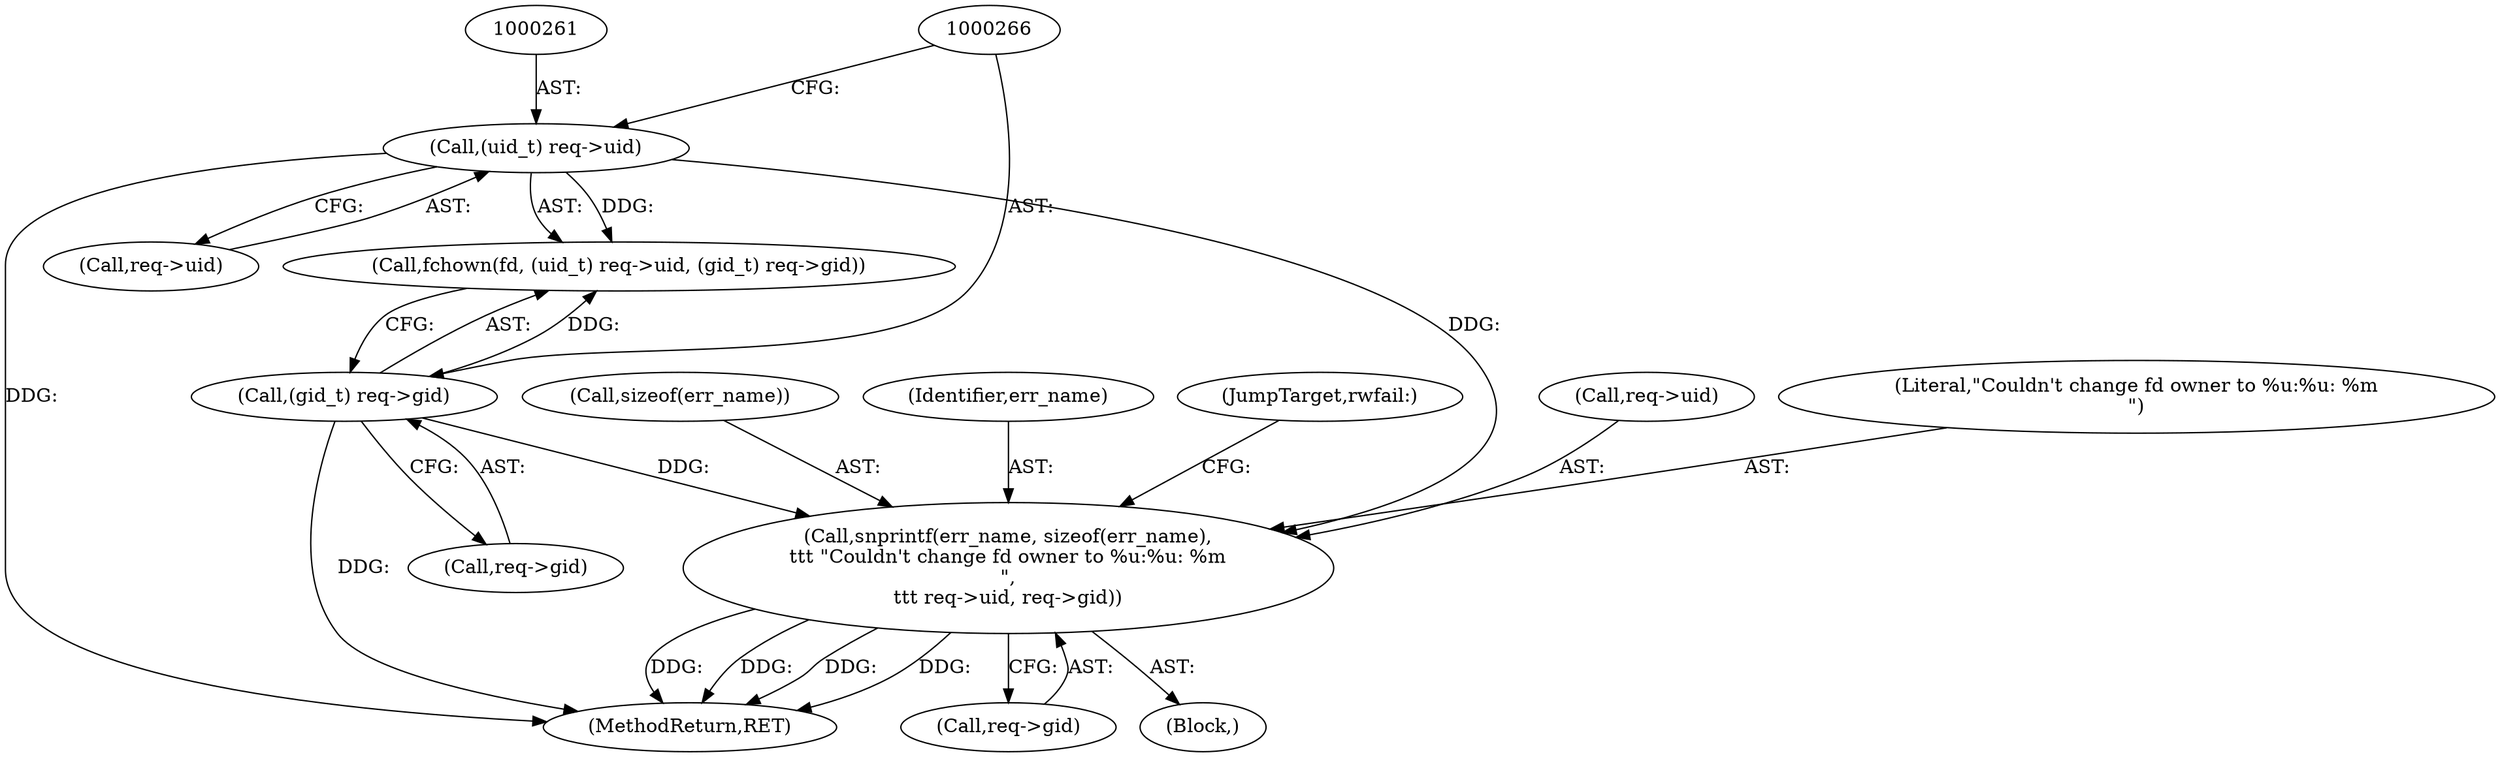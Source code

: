 digraph "0_slurm_92362a92fffe60187df61f99ab11c249d44120ee@API" {
"1000273" [label="(Call,snprintf(err_name, sizeof(err_name),\n\t\t\t \"Couldn't change fd owner to %u:%u: %m\n\",\n\t\t\t req->uid, req->gid))"];
"1000260" [label="(Call,(uid_t) req->uid)"];
"1000265" [label="(Call,(gid_t) req->gid)"];
"1000260" [label="(Call,(uid_t) req->uid)"];
"1000278" [label="(Call,req->uid)"];
"1000277" [label="(Literal,\"Couldn't change fd owner to %u:%u: %m\n\")"];
"1000272" [label="(Block,)"];
"1000267" [label="(Call,req->gid)"];
"1000262" [label="(Call,req->uid)"];
"1000273" [label="(Call,snprintf(err_name, sizeof(err_name),\n\t\t\t \"Couldn't change fd owner to %u:%u: %m\n\",\n\t\t\t req->uid, req->gid))"];
"1000281" [label="(Call,req->gid)"];
"1000275" [label="(Call,sizeof(err_name))"];
"1000287" [label="(MethodReturn,RET)"];
"1000274" [label="(Identifier,err_name)"];
"1000265" [label="(Call,(gid_t) req->gid)"];
"1000284" [label="(JumpTarget,rwfail:)"];
"1000258" [label="(Call,fchown(fd, (uid_t) req->uid, (gid_t) req->gid))"];
"1000273" -> "1000272"  [label="AST: "];
"1000273" -> "1000281"  [label="CFG: "];
"1000274" -> "1000273"  [label="AST: "];
"1000275" -> "1000273"  [label="AST: "];
"1000277" -> "1000273"  [label="AST: "];
"1000278" -> "1000273"  [label="AST: "];
"1000281" -> "1000273"  [label="AST: "];
"1000284" -> "1000273"  [label="CFG: "];
"1000273" -> "1000287"  [label="DDG: "];
"1000273" -> "1000287"  [label="DDG: "];
"1000273" -> "1000287"  [label="DDG: "];
"1000273" -> "1000287"  [label="DDG: "];
"1000260" -> "1000273"  [label="DDG: "];
"1000265" -> "1000273"  [label="DDG: "];
"1000260" -> "1000258"  [label="AST: "];
"1000260" -> "1000262"  [label="CFG: "];
"1000261" -> "1000260"  [label="AST: "];
"1000262" -> "1000260"  [label="AST: "];
"1000266" -> "1000260"  [label="CFG: "];
"1000260" -> "1000287"  [label="DDG: "];
"1000260" -> "1000258"  [label="DDG: "];
"1000265" -> "1000258"  [label="AST: "];
"1000265" -> "1000267"  [label="CFG: "];
"1000266" -> "1000265"  [label="AST: "];
"1000267" -> "1000265"  [label="AST: "];
"1000258" -> "1000265"  [label="CFG: "];
"1000265" -> "1000287"  [label="DDG: "];
"1000265" -> "1000258"  [label="DDG: "];
}
